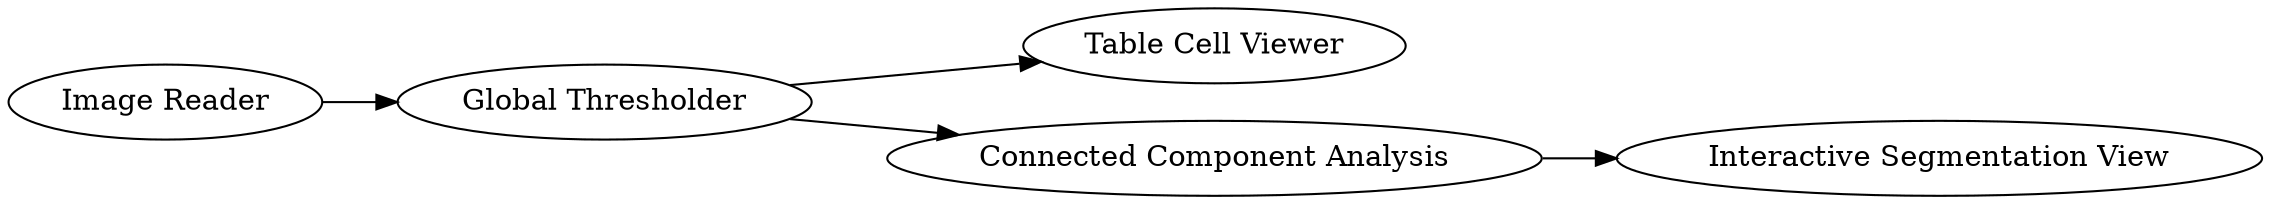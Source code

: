 digraph {
	"-1109905493477659495_10" [label="Interactive Segmentation View"]
	"-1109905493477659495_11" [label="Image Reader"]
	"-1109905493477659495_9" [label="Table Cell Viewer"]
	"-1109905493477659495_6" [label="Global Thresholder"]
	"-1109905493477659495_8" [label="Connected Component Analysis"]
	"-1109905493477659495_11" -> "-1109905493477659495_6"
	"-1109905493477659495_8" -> "-1109905493477659495_10"
	"-1109905493477659495_6" -> "-1109905493477659495_9"
	"-1109905493477659495_6" -> "-1109905493477659495_8"
	rankdir=LR
}
